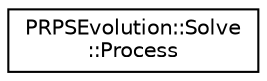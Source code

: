 digraph "Graphical Class Hierarchy"
{
  edge [fontname="Helvetica",fontsize="10",labelfontname="Helvetica",labelfontsize="10"];
  node [fontname="Helvetica",fontsize="10",shape=record];
  rankdir="LR";
  Node1 [label="PRPSEvolution::Solve\l::Process",height=0.2,width=0.4,color="black", fillcolor="white", style="filled",URL="$class_p_r_p_s_evolution_1_1_solve_1_1_process.html"];
}
